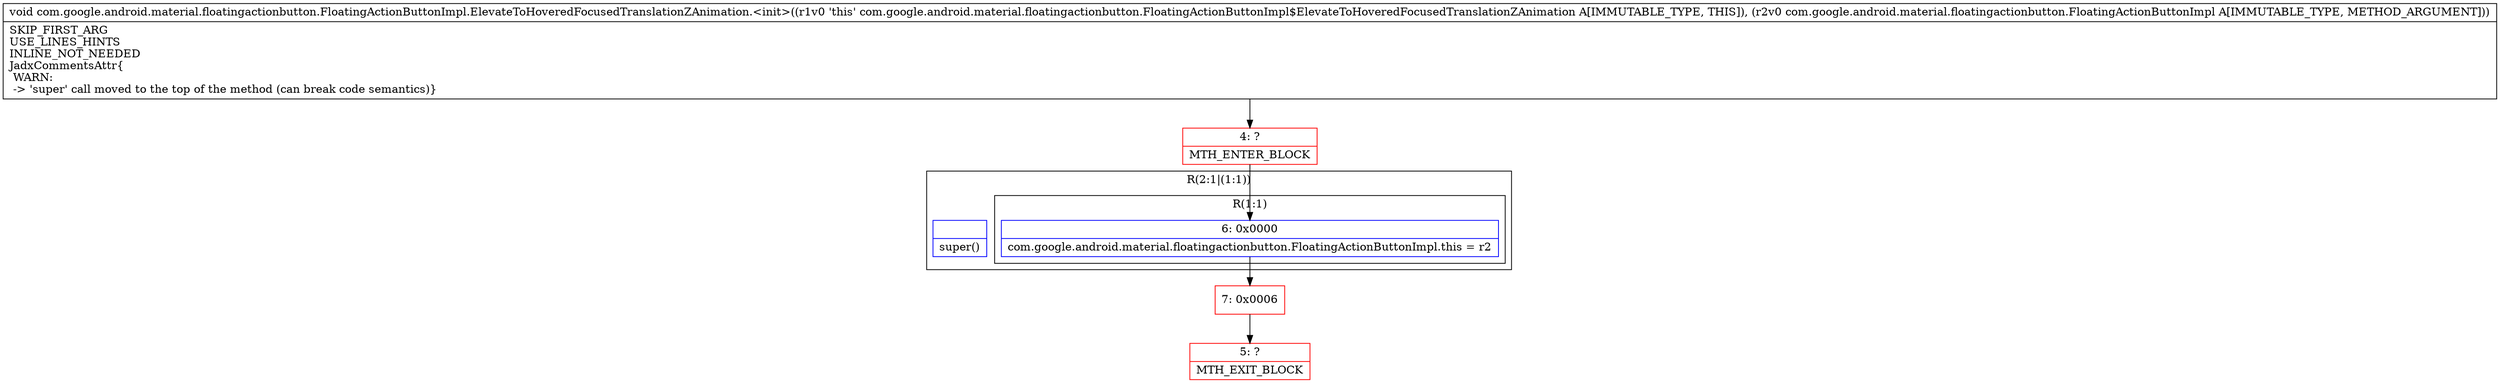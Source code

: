 digraph "CFG forcom.google.android.material.floatingactionbutton.FloatingActionButtonImpl.ElevateToHoveredFocusedTranslationZAnimation.\<init\>(Lcom\/google\/android\/material\/floatingactionbutton\/FloatingActionButtonImpl;)V" {
subgraph cluster_Region_109170264 {
label = "R(2:1|(1:1))";
node [shape=record,color=blue];
Node_InsnContainer_992555862 [shape=record,label="{|super()\l}"];
subgraph cluster_Region_1452169515 {
label = "R(1:1)";
node [shape=record,color=blue];
Node_6 [shape=record,label="{6\:\ 0x0000|com.google.android.material.floatingactionbutton.FloatingActionButtonImpl.this = r2\l}"];
}
}
Node_4 [shape=record,color=red,label="{4\:\ ?|MTH_ENTER_BLOCK\l}"];
Node_7 [shape=record,color=red,label="{7\:\ 0x0006}"];
Node_5 [shape=record,color=red,label="{5\:\ ?|MTH_EXIT_BLOCK\l}"];
MethodNode[shape=record,label="{void com.google.android.material.floatingactionbutton.FloatingActionButtonImpl.ElevateToHoveredFocusedTranslationZAnimation.\<init\>((r1v0 'this' com.google.android.material.floatingactionbutton.FloatingActionButtonImpl$ElevateToHoveredFocusedTranslationZAnimation A[IMMUTABLE_TYPE, THIS]), (r2v0 com.google.android.material.floatingactionbutton.FloatingActionButtonImpl A[IMMUTABLE_TYPE, METHOD_ARGUMENT]))  | SKIP_FIRST_ARG\lUSE_LINES_HINTS\lINLINE_NOT_NEEDED\lJadxCommentsAttr\{\l WARN: \l \-\> 'super' call moved to the top of the method (can break code semantics)\}\l}"];
MethodNode -> Node_4;Node_6 -> Node_7;
Node_4 -> Node_6;
Node_7 -> Node_5;
}

